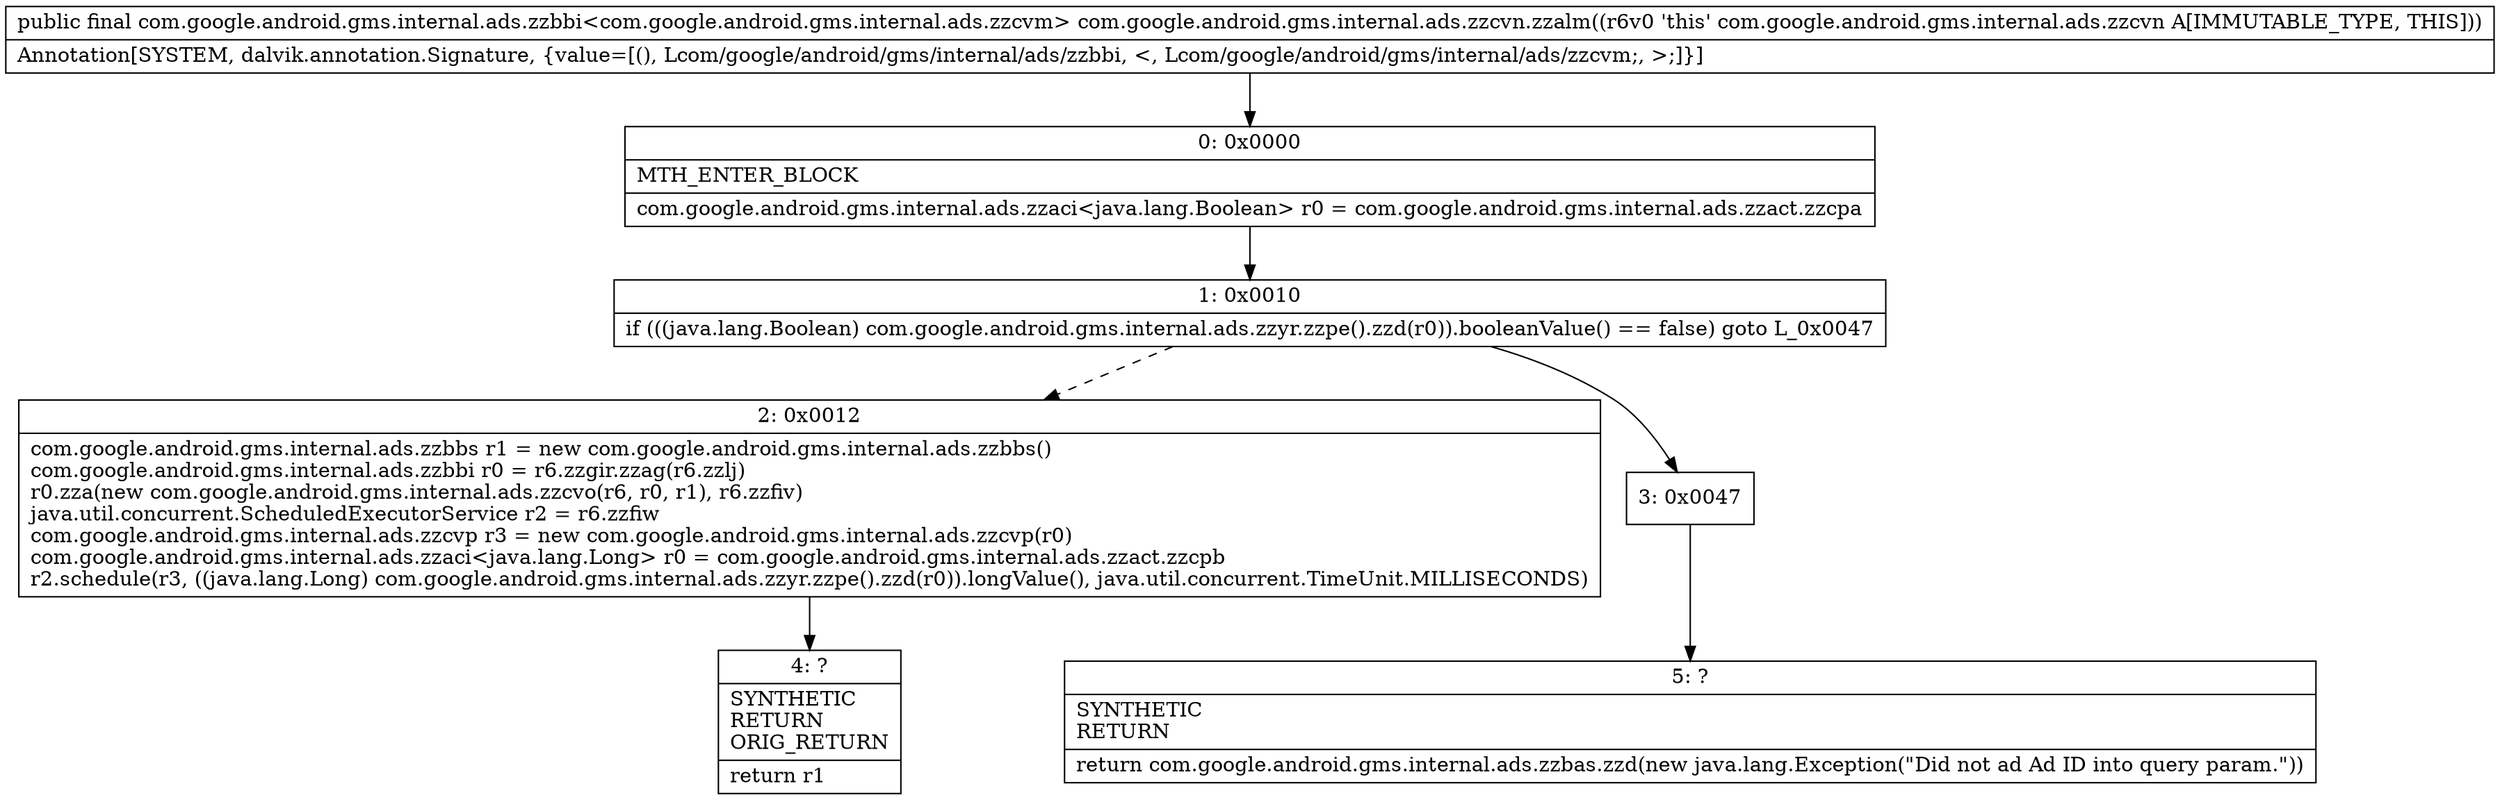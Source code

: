 digraph "CFG forcom.google.android.gms.internal.ads.zzcvn.zzalm()Lcom\/google\/android\/gms\/internal\/ads\/zzbbi;" {
Node_0 [shape=record,label="{0\:\ 0x0000|MTH_ENTER_BLOCK\l|com.google.android.gms.internal.ads.zzaci\<java.lang.Boolean\> r0 = com.google.android.gms.internal.ads.zzact.zzcpa\l}"];
Node_1 [shape=record,label="{1\:\ 0x0010|if (((java.lang.Boolean) com.google.android.gms.internal.ads.zzyr.zzpe().zzd(r0)).booleanValue() == false) goto L_0x0047\l}"];
Node_2 [shape=record,label="{2\:\ 0x0012|com.google.android.gms.internal.ads.zzbbs r1 = new com.google.android.gms.internal.ads.zzbbs()\lcom.google.android.gms.internal.ads.zzbbi r0 = r6.zzgir.zzag(r6.zzlj)\lr0.zza(new com.google.android.gms.internal.ads.zzcvo(r6, r0, r1), r6.zzfiv)\ljava.util.concurrent.ScheduledExecutorService r2 = r6.zzfiw\lcom.google.android.gms.internal.ads.zzcvp r3 = new com.google.android.gms.internal.ads.zzcvp(r0)\lcom.google.android.gms.internal.ads.zzaci\<java.lang.Long\> r0 = com.google.android.gms.internal.ads.zzact.zzcpb\lr2.schedule(r3, ((java.lang.Long) com.google.android.gms.internal.ads.zzyr.zzpe().zzd(r0)).longValue(), java.util.concurrent.TimeUnit.MILLISECONDS)\l}"];
Node_3 [shape=record,label="{3\:\ 0x0047}"];
Node_4 [shape=record,label="{4\:\ ?|SYNTHETIC\lRETURN\lORIG_RETURN\l|return r1\l}"];
Node_5 [shape=record,label="{5\:\ ?|SYNTHETIC\lRETURN\l|return com.google.android.gms.internal.ads.zzbas.zzd(new java.lang.Exception(\"Did not ad Ad ID into query param.\"))\l}"];
MethodNode[shape=record,label="{public final com.google.android.gms.internal.ads.zzbbi\<com.google.android.gms.internal.ads.zzcvm\> com.google.android.gms.internal.ads.zzcvn.zzalm((r6v0 'this' com.google.android.gms.internal.ads.zzcvn A[IMMUTABLE_TYPE, THIS]))  | Annotation[SYSTEM, dalvik.annotation.Signature, \{value=[(), Lcom\/google\/android\/gms\/internal\/ads\/zzbbi, \<, Lcom\/google\/android\/gms\/internal\/ads\/zzcvm;, \>;]\}]\l}"];
MethodNode -> Node_0;
Node_0 -> Node_1;
Node_1 -> Node_2[style=dashed];
Node_1 -> Node_3;
Node_2 -> Node_4;
Node_3 -> Node_5;
}

